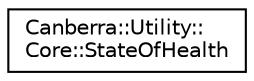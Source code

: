 digraph "Graphical Class Hierarchy"
{
  edge [fontname="Helvetica",fontsize="10",labelfontname="Helvetica",labelfontsize="10"];
  node [fontname="Helvetica",fontsize="10",shape=record];
  rankdir="LR";
  Node0 [label="Canberra::Utility::\lCore::StateOfHealth",height=0.2,width=0.4,color="black", fillcolor="white", style="filled",URL="$df/dbe/class_canberra_1_1_utility_1_1_core_1_1_state_of_health.html"];
}
